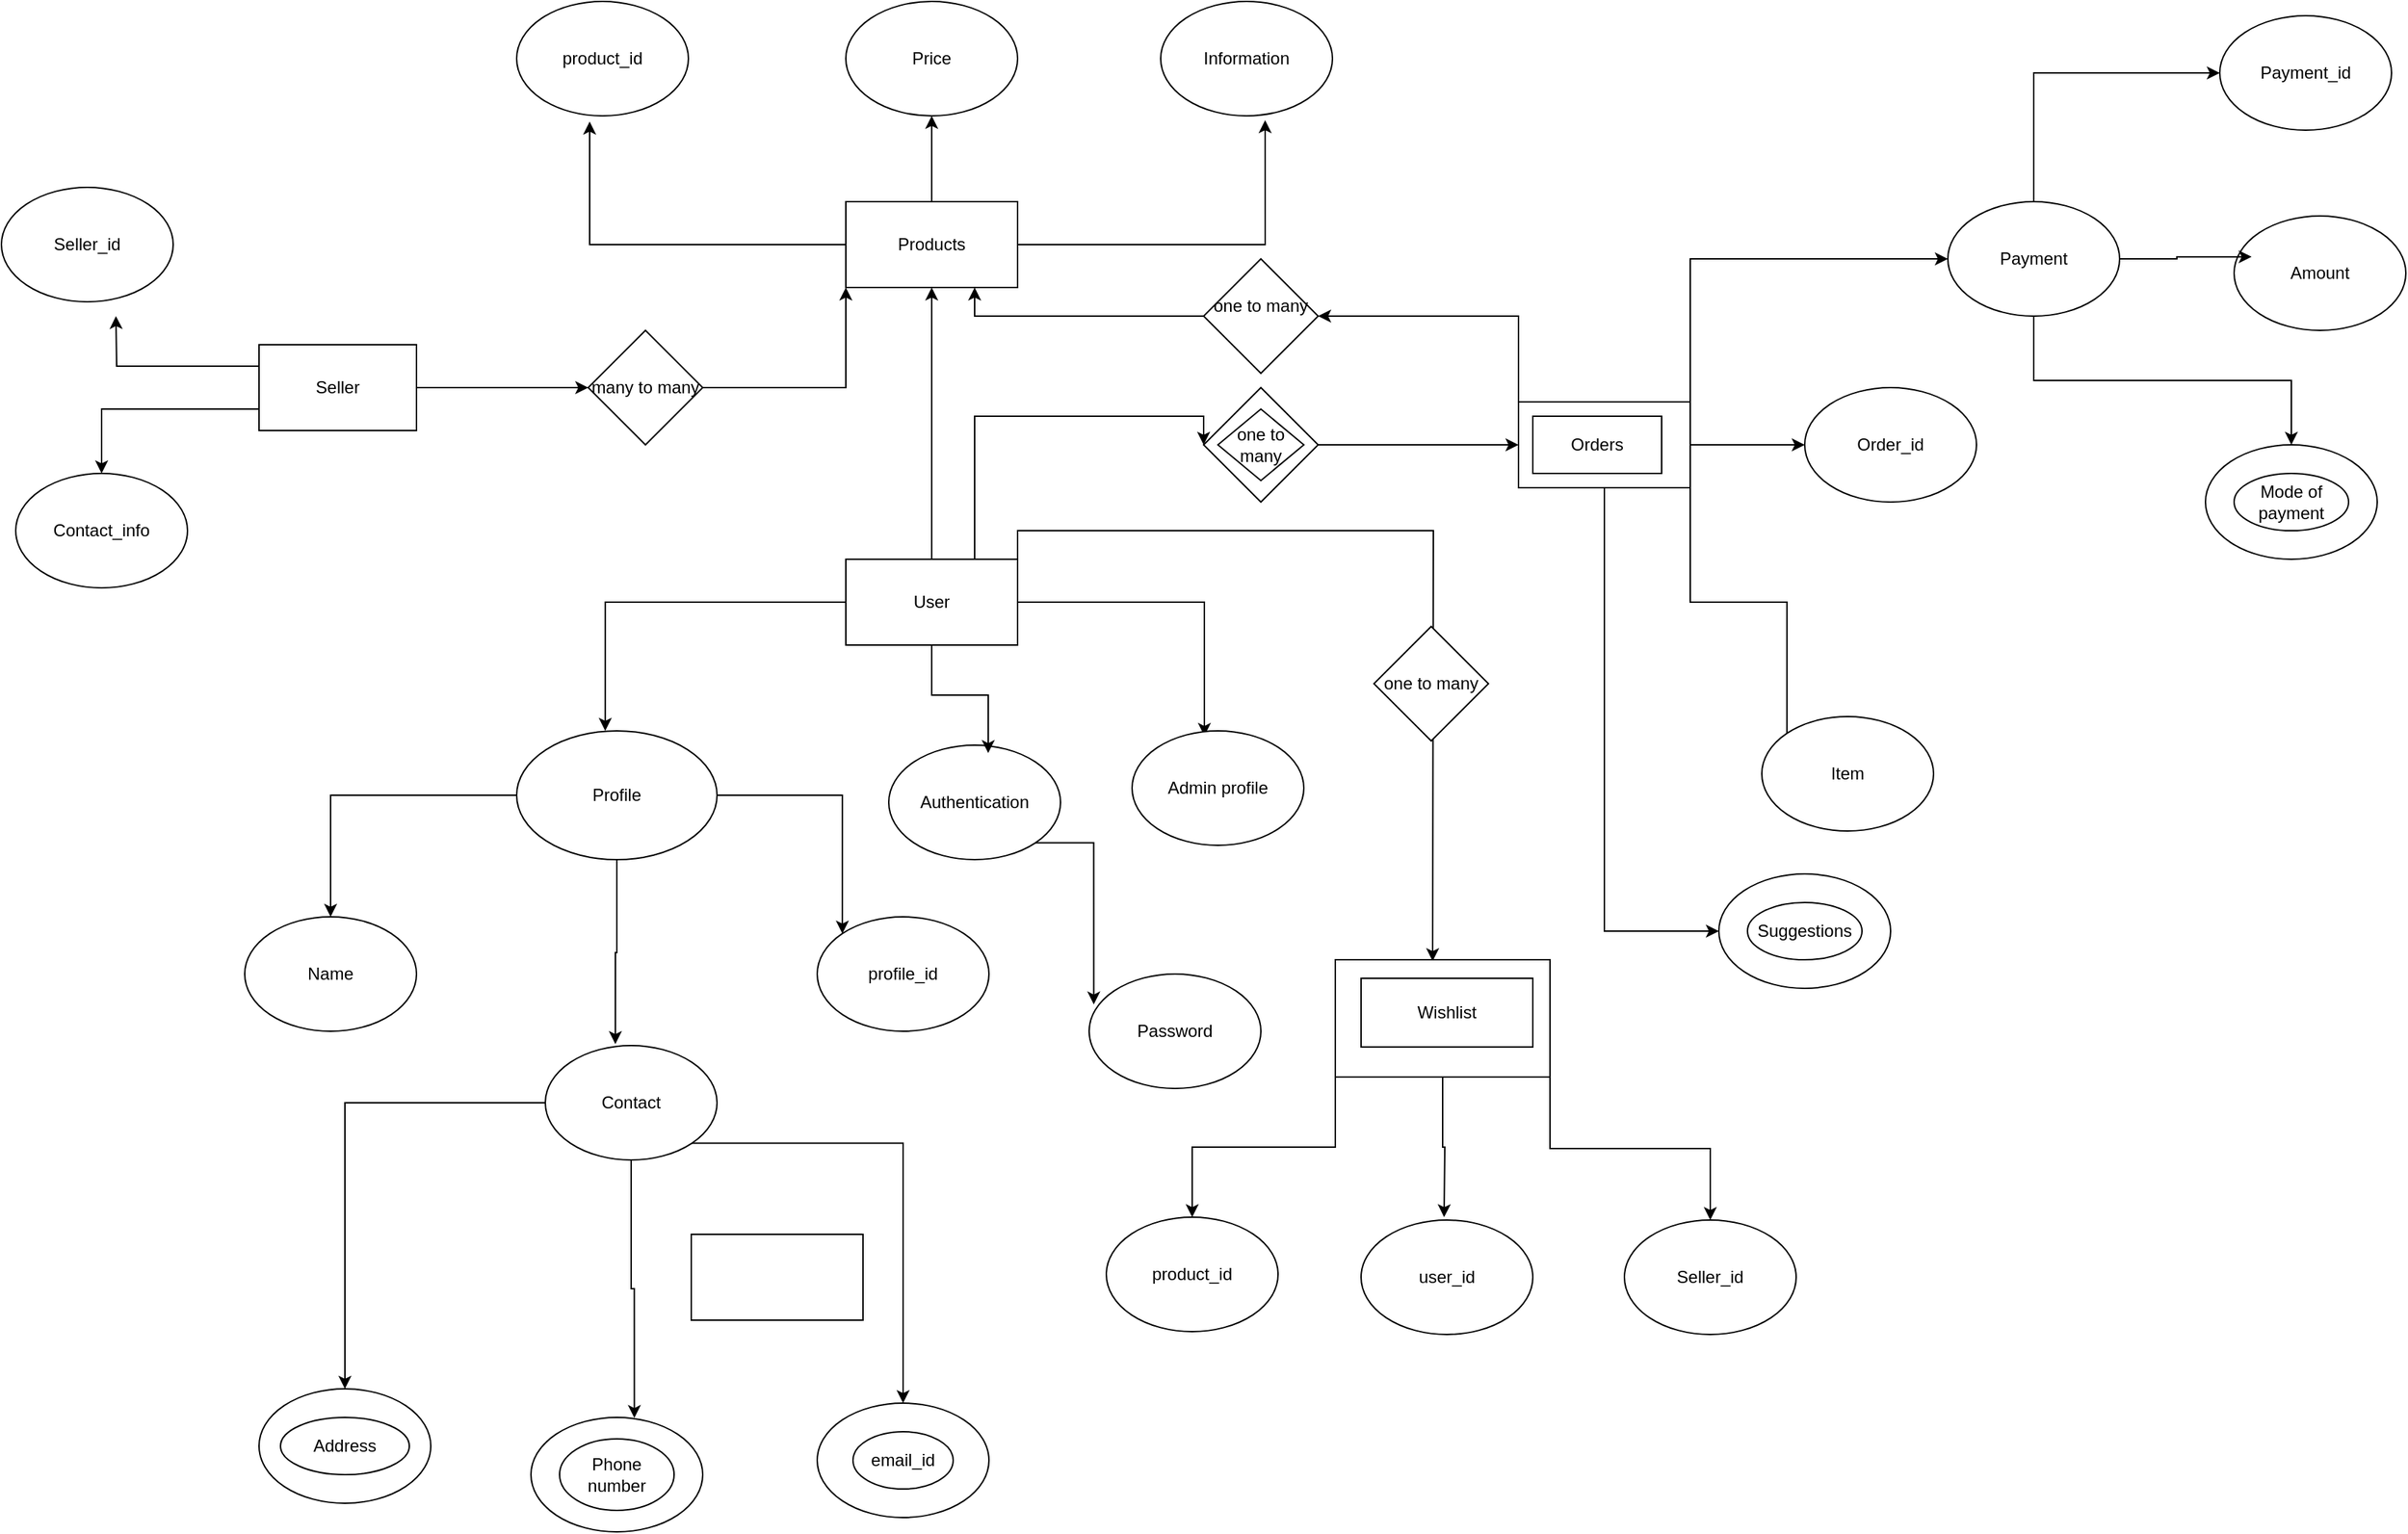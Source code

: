 <mxfile version="24.7.1" type="device">
  <diagram name="Page-1" id="owGFzKThW8cVhO2e2pYm">
    <mxGraphModel dx="2758" dy="2284" grid="0" gridSize="10" guides="1" tooltips="1" connect="1" arrows="1" fold="1" page="1" pageScale="1" pageWidth="850" pageHeight="1100" math="0" shadow="0">
      <root>
        <mxCell id="0" />
        <mxCell id="1" parent="0" />
        <mxCell id="tpX7xEVErLK_PkLkETVq-5" style="edgeStyle=orthogonalEdgeStyle;rounded=0;orthogonalLoop=1;jettySize=auto;html=1;entryX=0.442;entryY=0;entryDx=0;entryDy=0;entryPerimeter=0;" parent="1" source="tpX7xEVErLK_PkLkETVq-1" target="tpX7xEVErLK_PkLkETVq-2" edge="1">
          <mxGeometry relative="1" as="geometry">
            <mxPoint x="150" y="110" as="targetPoint" />
          </mxGeometry>
        </mxCell>
        <mxCell id="tpX7xEVErLK_PkLkETVq-7" style="edgeStyle=orthogonalEdgeStyle;rounded=0;orthogonalLoop=1;jettySize=auto;html=1;exitX=1;exitY=0.5;exitDx=0;exitDy=0;entryX=0.421;entryY=0.044;entryDx=0;entryDy=0;entryPerimeter=0;" parent="1" source="tpX7xEVErLK_PkLkETVq-1" target="tpX7xEVErLK_PkLkETVq-4" edge="1">
          <mxGeometry relative="1" as="geometry">
            <mxPoint x="640" y="110" as="targetPoint" />
          </mxGeometry>
        </mxCell>
        <mxCell id="tpX7xEVErLK_PkLkETVq-23" style="edgeStyle=orthogonalEdgeStyle;rounded=0;orthogonalLoop=1;jettySize=auto;html=1;exitX=0.5;exitY=0;exitDx=0;exitDy=0;entryX=0.5;entryY=1;entryDx=0;entryDy=0;" parent="1" source="tpX7xEVErLK_PkLkETVq-1" target="tpX7xEVErLK_PkLkETVq-12" edge="1">
          <mxGeometry relative="1" as="geometry" />
        </mxCell>
        <mxCell id="tpX7xEVErLK_PkLkETVq-25" style="edgeStyle=orthogonalEdgeStyle;rounded=0;orthogonalLoop=1;jettySize=auto;html=1;exitX=0.75;exitY=0;exitDx=0;exitDy=0;entryX=0;entryY=0.5;entryDx=0;entryDy=0;" parent="1" source="tpX7xEVErLK_PkLkETVq-32" target="tpX7xEVErLK_PkLkETVq-24" edge="1">
          <mxGeometry relative="1" as="geometry">
            <mxPoint x="440" y="70" as="targetPoint" />
            <Array as="points">
              <mxPoint x="653" y="80" />
            </Array>
          </mxGeometry>
        </mxCell>
        <mxCell id="32tMZFrnywZfzG7zDJy--73" style="edgeStyle=orthogonalEdgeStyle;rounded=0;orthogonalLoop=1;jettySize=auto;html=1;exitX=1;exitY=0;exitDx=0;exitDy=0;" edge="1" parent="1" source="tpX7xEVErLK_PkLkETVq-1">
          <mxGeometry relative="1" as="geometry">
            <mxPoint x="760" y="441" as="targetPoint" />
          </mxGeometry>
        </mxCell>
        <mxCell id="tpX7xEVErLK_PkLkETVq-1" value="User" style="rounded=0;whiteSpace=wrap;html=1;" parent="1" vertex="1">
          <mxGeometry x="350" y="160" width="120" height="60" as="geometry" />
        </mxCell>
        <mxCell id="tpX7xEVErLK_PkLkETVq-38" style="edgeStyle=orthogonalEdgeStyle;rounded=0;orthogonalLoop=1;jettySize=auto;html=1;exitX=0;exitY=0.5;exitDx=0;exitDy=0;entryX=0.5;entryY=0;entryDx=0;entryDy=0;" parent="1" source="tpX7xEVErLK_PkLkETVq-2" target="tpX7xEVErLK_PkLkETVq-36" edge="1">
          <mxGeometry relative="1" as="geometry">
            <mxPoint x="10" y="319.769" as="targetPoint" />
          </mxGeometry>
        </mxCell>
        <mxCell id="tpX7xEVErLK_PkLkETVq-41" style="edgeStyle=orthogonalEdgeStyle;rounded=0;orthogonalLoop=1;jettySize=auto;html=1;exitX=1;exitY=0.5;exitDx=0;exitDy=0;entryX=0;entryY=0;entryDx=0;entryDy=0;" parent="1" source="tpX7xEVErLK_PkLkETVq-2" target="tpX7xEVErLK_PkLkETVq-35" edge="1">
          <mxGeometry relative="1" as="geometry" />
        </mxCell>
        <mxCell id="tpX7xEVErLK_PkLkETVq-2" value="Profile" style="ellipse;whiteSpace=wrap;html=1;" parent="1" vertex="1">
          <mxGeometry x="120" y="280" width="140" height="90" as="geometry" />
        </mxCell>
        <mxCell id="tpX7xEVErLK_PkLkETVq-3" value="Authentication" style="ellipse;whiteSpace=wrap;html=1;" parent="1" vertex="1">
          <mxGeometry x="380" y="290" width="120" height="80" as="geometry" />
        </mxCell>
        <mxCell id="tpX7xEVErLK_PkLkETVq-4" value="Admin profile" style="ellipse;whiteSpace=wrap;html=1;" parent="1" vertex="1">
          <mxGeometry x="550" y="280" width="120" height="80" as="geometry" />
        </mxCell>
        <mxCell id="tpX7xEVErLK_PkLkETVq-6" style="edgeStyle=orthogonalEdgeStyle;rounded=0;orthogonalLoop=1;jettySize=auto;html=1;exitX=0.5;exitY=1;exitDx=0;exitDy=0;entryX=0.579;entryY=0.069;entryDx=0;entryDy=0;entryPerimeter=0;" parent="1" source="tpX7xEVErLK_PkLkETVq-1" target="tpX7xEVErLK_PkLkETVq-3" edge="1">
          <mxGeometry relative="1" as="geometry" />
        </mxCell>
        <mxCell id="tpX7xEVErLK_PkLkETVq-17" style="edgeStyle=orthogonalEdgeStyle;rounded=0;orthogonalLoop=1;jettySize=auto;html=1;exitX=1;exitY=0.5;exitDx=0;exitDy=0;entryX=0.608;entryY=1.038;entryDx=0;entryDy=0;entryPerimeter=0;" parent="1" source="tpX7xEVErLK_PkLkETVq-12" target="tpX7xEVErLK_PkLkETVq-16" edge="1">
          <mxGeometry relative="1" as="geometry">
            <mxPoint x="650" y="20" as="targetPoint" />
          </mxGeometry>
        </mxCell>
        <mxCell id="tpX7xEVErLK_PkLkETVq-18" style="edgeStyle=orthogonalEdgeStyle;rounded=0;orthogonalLoop=1;jettySize=auto;html=1;exitX=0;exitY=0.5;exitDx=0;exitDy=0;entryX=0.425;entryY=1.05;entryDx=0;entryDy=0;entryPerimeter=0;" parent="1" source="tpX7xEVErLK_PkLkETVq-12" target="tpX7xEVErLK_PkLkETVq-14" edge="1">
          <mxGeometry relative="1" as="geometry">
            <mxPoint x="160" y="20" as="targetPoint" />
          </mxGeometry>
        </mxCell>
        <mxCell id="tpX7xEVErLK_PkLkETVq-19" style="edgeStyle=orthogonalEdgeStyle;rounded=0;orthogonalLoop=1;jettySize=auto;html=1;exitX=0.5;exitY=0;exitDx=0;exitDy=0;entryX=0.5;entryY=1;entryDx=0;entryDy=0;" parent="1" source="tpX7xEVErLK_PkLkETVq-12" target="tpX7xEVErLK_PkLkETVq-15" edge="1">
          <mxGeometry relative="1" as="geometry" />
        </mxCell>
        <mxCell id="tpX7xEVErLK_PkLkETVq-12" value="Products" style="rounded=0;whiteSpace=wrap;html=1;" parent="1" vertex="1">
          <mxGeometry x="350" y="-90" width="120" height="60" as="geometry" />
        </mxCell>
        <mxCell id="tpX7xEVErLK_PkLkETVq-14" value="product_id" style="ellipse;whiteSpace=wrap;html=1;" parent="1" vertex="1">
          <mxGeometry x="120" y="-230" width="120" height="80" as="geometry" />
        </mxCell>
        <mxCell id="tpX7xEVErLK_PkLkETVq-15" value="Price" style="ellipse;whiteSpace=wrap;html=1;" parent="1" vertex="1">
          <mxGeometry x="350" y="-230" width="120" height="80" as="geometry" />
        </mxCell>
        <mxCell id="tpX7xEVErLK_PkLkETVq-16" value="Information" style="ellipse;whiteSpace=wrap;html=1;" parent="1" vertex="1">
          <mxGeometry x="570" y="-230" width="120" height="80" as="geometry" />
        </mxCell>
        <mxCell id="tpX7xEVErLK_PkLkETVq-30" style="edgeStyle=orthogonalEdgeStyle;rounded=0;orthogonalLoop=1;jettySize=auto;html=1;exitX=1;exitY=0.5;exitDx=0;exitDy=0;entryX=0;entryY=0.5;entryDx=0;entryDy=0;" parent="1" source="tpX7xEVErLK_PkLkETVq-24" target="tpX7xEVErLK_PkLkETVq-27" edge="1">
          <mxGeometry relative="1" as="geometry" />
        </mxCell>
        <mxCell id="tpX7xEVErLK_PkLkETVq-31" style="edgeStyle=orthogonalEdgeStyle;rounded=0;orthogonalLoop=1;jettySize=auto;html=1;exitX=0.5;exitY=1;exitDx=0;exitDy=0;entryX=0;entryY=0.5;entryDx=0;entryDy=0;" parent="1" source="tpX7xEVErLK_PkLkETVq-24" target="tpX7xEVErLK_PkLkETVq-28" edge="1">
          <mxGeometry relative="1" as="geometry">
            <mxPoint x="880" y="270" as="targetPoint" />
          </mxGeometry>
        </mxCell>
        <mxCell id="32tMZFrnywZfzG7zDJy--4" style="edgeStyle=orthogonalEdgeStyle;rounded=0;orthogonalLoop=1;jettySize=auto;html=1;exitX=1;exitY=1;exitDx=0;exitDy=0;entryX=0;entryY=1;entryDx=0;entryDy=0;" edge="1" parent="1" source="tpX7xEVErLK_PkLkETVq-24" target="32tMZFrnywZfzG7zDJy--3">
          <mxGeometry relative="1" as="geometry">
            <mxPoint x="940" y="270" as="targetPoint" />
          </mxGeometry>
        </mxCell>
        <mxCell id="32tMZFrnywZfzG7zDJy--11" style="edgeStyle=orthogonalEdgeStyle;rounded=0;orthogonalLoop=1;jettySize=auto;html=1;exitX=1;exitY=0;exitDx=0;exitDy=0;entryX=0;entryY=0.5;entryDx=0;entryDy=0;" edge="1" parent="1" source="tpX7xEVErLK_PkLkETVq-24" target="32tMZFrnywZfzG7zDJy--5">
          <mxGeometry relative="1" as="geometry">
            <mxPoint x="940.455" y="-40" as="targetPoint" />
          </mxGeometry>
        </mxCell>
        <mxCell id="32tMZFrnywZfzG7zDJy--37" style="edgeStyle=orthogonalEdgeStyle;rounded=0;orthogonalLoop=1;jettySize=auto;html=1;exitX=0;exitY=0;exitDx=0;exitDy=0;entryX=1;entryY=0.5;entryDx=0;entryDy=0;" edge="1" parent="1" source="tpX7xEVErLK_PkLkETVq-24" target="32tMZFrnywZfzG7zDJy--36">
          <mxGeometry relative="1" as="geometry">
            <mxPoint x="690" y="-60" as="targetPoint" />
          </mxGeometry>
        </mxCell>
        <mxCell id="tpX7xEVErLK_PkLkETVq-24" value="Orders" style="rounded=0;whiteSpace=wrap;html=1;" parent="1" vertex="1">
          <mxGeometry x="820" y="50" width="120" height="60" as="geometry" />
        </mxCell>
        <mxCell id="tpX7xEVErLK_PkLkETVq-27" value="Order_id" style="ellipse;whiteSpace=wrap;html=1;" parent="1" vertex="1">
          <mxGeometry x="1020" y="40" width="120" height="80" as="geometry" />
        </mxCell>
        <mxCell id="tpX7xEVErLK_PkLkETVq-28" value="" style="ellipse;whiteSpace=wrap;html=1;" parent="1" vertex="1">
          <mxGeometry x="960" y="380" width="120" height="80" as="geometry" />
        </mxCell>
        <mxCell id="tpX7xEVErLK_PkLkETVq-33" value="" style="edgeStyle=orthogonalEdgeStyle;rounded=0;orthogonalLoop=1;jettySize=auto;html=1;exitX=0.75;exitY=0;exitDx=0;exitDy=0;entryX=0;entryY=0.5;entryDx=0;entryDy=0;" parent="1" source="tpX7xEVErLK_PkLkETVq-1" target="tpX7xEVErLK_PkLkETVq-32" edge="1">
          <mxGeometry relative="1" as="geometry">
            <mxPoint x="820" y="80" as="targetPoint" />
            <mxPoint x="440" y="160" as="sourcePoint" />
            <Array as="points">
              <mxPoint x="440" y="60" />
              <mxPoint x="600" y="60" />
            </Array>
          </mxGeometry>
        </mxCell>
        <mxCell id="tpX7xEVErLK_PkLkETVq-32" value="" style="rhombus;whiteSpace=wrap;html=1;" parent="1" vertex="1">
          <mxGeometry x="600" y="40" width="80" height="80" as="geometry" />
        </mxCell>
        <mxCell id="32tMZFrnywZfzG7zDJy--29" style="edgeStyle=orthogonalEdgeStyle;rounded=0;orthogonalLoop=1;jettySize=auto;html=1;exitX=1;exitY=1;exitDx=0;exitDy=0;entryX=0.5;entryY=0;entryDx=0;entryDy=0;" edge="1" parent="1" source="tpX7xEVErLK_PkLkETVq-34" target="32tMZFrnywZfzG7zDJy--21">
          <mxGeometry relative="1" as="geometry" />
        </mxCell>
        <mxCell id="32tMZFrnywZfzG7zDJy--30" style="edgeStyle=orthogonalEdgeStyle;rounded=0;orthogonalLoop=1;jettySize=auto;html=1;exitX=0;exitY=0.5;exitDx=0;exitDy=0;entryX=0.5;entryY=0;entryDx=0;entryDy=0;" edge="1" parent="1" source="tpX7xEVErLK_PkLkETVq-34" target="32tMZFrnywZfzG7zDJy--19">
          <mxGeometry relative="1" as="geometry" />
        </mxCell>
        <mxCell id="tpX7xEVErLK_PkLkETVq-34" value="Contact" style="ellipse;whiteSpace=wrap;html=1;" parent="1" vertex="1">
          <mxGeometry x="140" y="500" width="120" height="80" as="geometry" />
        </mxCell>
        <mxCell id="tpX7xEVErLK_PkLkETVq-35" value="profile_id" style="ellipse;whiteSpace=wrap;html=1;" parent="1" vertex="1">
          <mxGeometry x="330" y="410" width="120" height="80" as="geometry" />
        </mxCell>
        <mxCell id="tpX7xEVErLK_PkLkETVq-36" value="Name" style="ellipse;whiteSpace=wrap;html=1;" parent="1" vertex="1">
          <mxGeometry x="-70" y="410" width="120" height="80" as="geometry" />
        </mxCell>
        <mxCell id="tpX7xEVErLK_PkLkETVq-40" style="edgeStyle=orthogonalEdgeStyle;rounded=0;orthogonalLoop=1;jettySize=auto;html=1;exitX=0.5;exitY=1;exitDx=0;exitDy=0;entryX=0.408;entryY=-0.013;entryDx=0;entryDy=0;entryPerimeter=0;" parent="1" source="tpX7xEVErLK_PkLkETVq-2" target="tpX7xEVErLK_PkLkETVq-34" edge="1">
          <mxGeometry relative="1" as="geometry" />
        </mxCell>
        <mxCell id="32tMZFrnywZfzG7zDJy--1" value="Password" style="ellipse;whiteSpace=wrap;html=1;" vertex="1" parent="1">
          <mxGeometry x="520" y="450" width="120" height="80" as="geometry" />
        </mxCell>
        <mxCell id="32tMZFrnywZfzG7zDJy--2" style="edgeStyle=orthogonalEdgeStyle;rounded=0;orthogonalLoop=1;jettySize=auto;html=1;exitX=1;exitY=1;exitDx=0;exitDy=0;entryX=0.027;entryY=0.266;entryDx=0;entryDy=0;entryPerimeter=0;" edge="1" parent="1" source="tpX7xEVErLK_PkLkETVq-3" target="32tMZFrnywZfzG7zDJy--1">
          <mxGeometry relative="1" as="geometry" />
        </mxCell>
        <mxCell id="32tMZFrnywZfzG7zDJy--3" value="Item" style="ellipse;whiteSpace=wrap;html=1;" vertex="1" parent="1">
          <mxGeometry x="990" y="270" width="120" height="80" as="geometry" />
        </mxCell>
        <mxCell id="32tMZFrnywZfzG7zDJy--16" style="edgeStyle=orthogonalEdgeStyle;rounded=0;orthogonalLoop=1;jettySize=auto;html=1;exitX=0.5;exitY=0;exitDx=0;exitDy=0;entryX=0;entryY=0.5;entryDx=0;entryDy=0;" edge="1" parent="1" source="32tMZFrnywZfzG7zDJy--5" target="32tMZFrnywZfzG7zDJy--12">
          <mxGeometry relative="1" as="geometry">
            <mxPoint x="1180.455" y="-180.0" as="targetPoint" />
          </mxGeometry>
        </mxCell>
        <mxCell id="32tMZFrnywZfzG7zDJy--18" style="edgeStyle=orthogonalEdgeStyle;rounded=0;orthogonalLoop=1;jettySize=auto;html=1;exitX=0.5;exitY=1;exitDx=0;exitDy=0;" edge="1" parent="1" source="32tMZFrnywZfzG7zDJy--5" target="32tMZFrnywZfzG7zDJy--14">
          <mxGeometry relative="1" as="geometry">
            <mxPoint x="1180.455" y="150" as="targetPoint" />
          </mxGeometry>
        </mxCell>
        <mxCell id="32tMZFrnywZfzG7zDJy--5" value="Payment" style="ellipse;whiteSpace=wrap;html=1;" vertex="1" parent="1">
          <mxGeometry x="1120" y="-90" width="120" height="80" as="geometry" />
        </mxCell>
        <mxCell id="32tMZFrnywZfzG7zDJy--12" value="Payment_id" style="ellipse;whiteSpace=wrap;html=1;" vertex="1" parent="1">
          <mxGeometry x="1310" y="-220" width="120" height="80" as="geometry" />
        </mxCell>
        <mxCell id="32tMZFrnywZfzG7zDJy--13" value="Amount" style="ellipse;whiteSpace=wrap;html=1;" vertex="1" parent="1">
          <mxGeometry x="1320" y="-80" width="120" height="80" as="geometry" />
        </mxCell>
        <mxCell id="32tMZFrnywZfzG7zDJy--14" value="" style="ellipse;whiteSpace=wrap;html=1;" vertex="1" parent="1">
          <mxGeometry x="1300" y="80" width="120" height="80" as="geometry" />
        </mxCell>
        <mxCell id="32tMZFrnywZfzG7zDJy--17" style="edgeStyle=orthogonalEdgeStyle;rounded=0;orthogonalLoop=1;jettySize=auto;html=1;exitX=1;exitY=0.5;exitDx=0;exitDy=0;entryX=0.102;entryY=0.357;entryDx=0;entryDy=0;entryPerimeter=0;" edge="1" parent="1" source="32tMZFrnywZfzG7zDJy--5" target="32tMZFrnywZfzG7zDJy--13">
          <mxGeometry relative="1" as="geometry" />
        </mxCell>
        <mxCell id="32tMZFrnywZfzG7zDJy--19" value="Address" style="ellipse;whiteSpace=wrap;html=1;" vertex="1" parent="1">
          <mxGeometry x="-60" y="740" width="120" height="80" as="geometry" />
        </mxCell>
        <mxCell id="32tMZFrnywZfzG7zDJy--20" value="Phone number" style="ellipse;whiteSpace=wrap;html=1;" vertex="1" parent="1">
          <mxGeometry x="130" y="760" width="120" height="80" as="geometry" />
        </mxCell>
        <mxCell id="32tMZFrnywZfzG7zDJy--21" value="email_id" style="ellipse;whiteSpace=wrap;html=1;" vertex="1" parent="1">
          <mxGeometry x="330" y="750" width="120" height="80" as="geometry" />
        </mxCell>
        <mxCell id="32tMZFrnywZfzG7zDJy--28" style="edgeStyle=orthogonalEdgeStyle;rounded=0;orthogonalLoop=1;jettySize=auto;html=1;exitX=0.5;exitY=1;exitDx=0;exitDy=0;entryX=0.602;entryY=0.005;entryDx=0;entryDy=0;entryPerimeter=0;" edge="1" parent="1" source="tpX7xEVErLK_PkLkETVq-34" target="32tMZFrnywZfzG7zDJy--20">
          <mxGeometry relative="1" as="geometry" />
        </mxCell>
        <mxCell id="32tMZFrnywZfzG7zDJy--38" style="edgeStyle=orthogonalEdgeStyle;rounded=0;orthogonalLoop=1;jettySize=auto;html=1;exitX=0;exitY=0.5;exitDx=0;exitDy=0;entryX=0.75;entryY=1;entryDx=0;entryDy=0;" edge="1" parent="1" source="32tMZFrnywZfzG7zDJy--36" target="tpX7xEVErLK_PkLkETVq-12">
          <mxGeometry relative="1" as="geometry">
            <mxPoint x="440" as="targetPoint" />
          </mxGeometry>
        </mxCell>
        <mxCell id="32tMZFrnywZfzG7zDJy--36" value="one to many&lt;div&gt;&lt;br&gt;&lt;/div&gt;" style="rhombus;whiteSpace=wrap;html=1;" vertex="1" parent="1">
          <mxGeometry x="600" y="-50" width="80" height="80" as="geometry" />
        </mxCell>
        <mxCell id="32tMZFrnywZfzG7zDJy--39" value="Address" style="ellipse;whiteSpace=wrap;html=1;" vertex="1" parent="1">
          <mxGeometry x="-45" y="760" width="90" height="40" as="geometry" />
        </mxCell>
        <mxCell id="32tMZFrnywZfzG7zDJy--41" value="Phone number" style="ellipse;whiteSpace=wrap;html=1;" vertex="1" parent="1">
          <mxGeometry x="150" y="775" width="80" height="50" as="geometry" />
        </mxCell>
        <mxCell id="32tMZFrnywZfzG7zDJy--42" value="email_id" style="ellipse;whiteSpace=wrap;html=1;" vertex="1" parent="1">
          <mxGeometry x="355" y="770" width="70" height="40" as="geometry" />
        </mxCell>
        <mxCell id="32tMZFrnywZfzG7zDJy--45" value="" style="rounded=0;whiteSpace=wrap;html=1;" vertex="1" parent="1">
          <mxGeometry x="820" y="50" width="120" height="60" as="geometry" />
        </mxCell>
        <mxCell id="32tMZFrnywZfzG7zDJy--46" value="Orders" style="rounded=0;whiteSpace=wrap;html=1;" vertex="1" parent="1">
          <mxGeometry x="830" y="60" width="90" height="40" as="geometry" />
        </mxCell>
        <mxCell id="32tMZFrnywZfzG7zDJy--48" style="edgeStyle=orthogonalEdgeStyle;rounded=0;orthogonalLoop=1;jettySize=auto;html=1;exitX=1;exitY=0.5;exitDx=0;exitDy=0;" edge="1" parent="1" source="32tMZFrnywZfzG7zDJy--47" target="32tMZFrnywZfzG7zDJy--49">
          <mxGeometry relative="1" as="geometry">
            <mxPoint x="150" y="40.364" as="targetPoint" />
          </mxGeometry>
        </mxCell>
        <mxCell id="32tMZFrnywZfzG7zDJy--53" style="edgeStyle=orthogonalEdgeStyle;rounded=0;orthogonalLoop=1;jettySize=auto;html=1;exitX=0;exitY=0.25;exitDx=0;exitDy=0;" edge="1" parent="1" source="32tMZFrnywZfzG7zDJy--47">
          <mxGeometry relative="1" as="geometry">
            <mxPoint x="-160" y="-10" as="targetPoint" />
          </mxGeometry>
        </mxCell>
        <mxCell id="32tMZFrnywZfzG7zDJy--54" style="edgeStyle=orthogonalEdgeStyle;rounded=0;orthogonalLoop=1;jettySize=auto;html=1;exitX=0;exitY=0.75;exitDx=0;exitDy=0;entryX=0.5;entryY=0;entryDx=0;entryDy=0;" edge="1" parent="1" source="32tMZFrnywZfzG7zDJy--47" target="32tMZFrnywZfzG7zDJy--51">
          <mxGeometry relative="1" as="geometry" />
        </mxCell>
        <mxCell id="32tMZFrnywZfzG7zDJy--47" value="Seller" style="rounded=0;whiteSpace=wrap;html=1;" vertex="1" parent="1">
          <mxGeometry x="-60" y="10" width="110" height="60" as="geometry" />
        </mxCell>
        <mxCell id="32tMZFrnywZfzG7zDJy--50" style="edgeStyle=orthogonalEdgeStyle;rounded=0;orthogonalLoop=1;jettySize=auto;html=1;exitX=1;exitY=0.5;exitDx=0;exitDy=0;entryX=0;entryY=1;entryDx=0;entryDy=0;" edge="1" parent="1" source="32tMZFrnywZfzG7zDJy--49" target="tpX7xEVErLK_PkLkETVq-12">
          <mxGeometry relative="1" as="geometry">
            <mxPoint x="360" y="40.364" as="targetPoint" />
          </mxGeometry>
        </mxCell>
        <mxCell id="32tMZFrnywZfzG7zDJy--49" value="many to many" style="rhombus;whiteSpace=wrap;html=1;" vertex="1" parent="1">
          <mxGeometry x="170" y="0.004" width="80" height="80" as="geometry" />
        </mxCell>
        <mxCell id="32tMZFrnywZfzG7zDJy--51" value="Contact_info" style="ellipse;whiteSpace=wrap;html=1;" vertex="1" parent="1">
          <mxGeometry x="-230" y="100" width="120" height="80" as="geometry" />
        </mxCell>
        <mxCell id="32tMZFrnywZfzG7zDJy--52" value="Seller_id" style="ellipse;whiteSpace=wrap;html=1;" vertex="1" parent="1">
          <mxGeometry x="-240" y="-100" width="120" height="80" as="geometry" />
        </mxCell>
        <mxCell id="32tMZFrnywZfzG7zDJy--56" value="Mode of payment" style="ellipse;whiteSpace=wrap;html=1;" vertex="1" parent="1">
          <mxGeometry x="1320" y="100" width="80" height="40" as="geometry" />
        </mxCell>
        <mxCell id="32tMZFrnywZfzG7zDJy--58" value="Suggestions" style="ellipse;whiteSpace=wrap;html=1;" vertex="1" parent="1">
          <mxGeometry x="980" y="400" width="80" height="40" as="geometry" />
        </mxCell>
        <mxCell id="32tMZFrnywZfzG7zDJy--59" value="one to many" style="rhombus;whiteSpace=wrap;html=1;" vertex="1" parent="1">
          <mxGeometry x="610" y="55" width="60" height="50" as="geometry" />
        </mxCell>
        <mxCell id="32tMZFrnywZfzG7zDJy--70" value="Wishlist" style="rounded=0;whiteSpace=wrap;html=1;" vertex="1" parent="1">
          <mxGeometry x="710" y="453" width="120" height="60" as="geometry" />
        </mxCell>
        <mxCell id="32tMZFrnywZfzG7zDJy--74" value="" style="rounded=0;whiteSpace=wrap;html=1;" vertex="1" parent="1">
          <mxGeometry x="242" y="632" width="120" height="60" as="geometry" />
        </mxCell>
        <mxCell id="32tMZFrnywZfzG7zDJy--82" style="edgeStyle=orthogonalEdgeStyle;rounded=0;orthogonalLoop=1;jettySize=auto;html=1;exitX=0;exitY=1;exitDx=0;exitDy=0;entryX=0.5;entryY=0;entryDx=0;entryDy=0;" edge="1" parent="1" source="32tMZFrnywZfzG7zDJy--75" target="32tMZFrnywZfzG7zDJy--79">
          <mxGeometry relative="1" as="geometry" />
        </mxCell>
        <mxCell id="32tMZFrnywZfzG7zDJy--85" style="edgeStyle=orthogonalEdgeStyle;rounded=0;orthogonalLoop=1;jettySize=auto;html=1;exitX=0.5;exitY=1;exitDx=0;exitDy=0;" edge="1" parent="1" source="32tMZFrnywZfzG7zDJy--75">
          <mxGeometry relative="1" as="geometry">
            <mxPoint x="768" y="620" as="targetPoint" />
          </mxGeometry>
        </mxCell>
        <mxCell id="32tMZFrnywZfzG7zDJy--86" style="edgeStyle=orthogonalEdgeStyle;rounded=0;orthogonalLoop=1;jettySize=auto;html=1;exitX=1;exitY=1;exitDx=0;exitDy=0;entryX=0.5;entryY=0;entryDx=0;entryDy=0;" edge="1" parent="1" source="32tMZFrnywZfzG7zDJy--75" target="32tMZFrnywZfzG7zDJy--81">
          <mxGeometry relative="1" as="geometry" />
        </mxCell>
        <mxCell id="32tMZFrnywZfzG7zDJy--75" value="" style="rounded=0;whiteSpace=wrap;html=1;" vertex="1" parent="1">
          <mxGeometry x="692" y="440" width="150" height="82" as="geometry" />
        </mxCell>
        <mxCell id="32tMZFrnywZfzG7zDJy--76" value="" style="rounded=0;whiteSpace=wrap;html=1;" vertex="1" parent="1">
          <mxGeometry x="242" y="632" width="120" height="60" as="geometry" />
        </mxCell>
        <mxCell id="32tMZFrnywZfzG7zDJy--77" value="Wishlist" style="rounded=0;whiteSpace=wrap;html=1;" vertex="1" parent="1">
          <mxGeometry x="710" y="453" width="120" height="48" as="geometry" />
        </mxCell>
        <mxCell id="32tMZFrnywZfzG7zDJy--78" value="one to many" style="rhombus;whiteSpace=wrap;html=1;" vertex="1" parent="1">
          <mxGeometry x="719" y="207" width="80" height="80" as="geometry" />
        </mxCell>
        <mxCell id="32tMZFrnywZfzG7zDJy--79" value="product_id" style="ellipse;whiteSpace=wrap;html=1;" vertex="1" parent="1">
          <mxGeometry x="532" y="620" width="120" height="80" as="geometry" />
        </mxCell>
        <mxCell id="32tMZFrnywZfzG7zDJy--80" value="user_id" style="ellipse;whiteSpace=wrap;html=1;" vertex="1" parent="1">
          <mxGeometry x="710" y="622" width="120" height="80" as="geometry" />
        </mxCell>
        <mxCell id="32tMZFrnywZfzG7zDJy--81" value="Seller_id" style="ellipse;whiteSpace=wrap;html=1;" vertex="1" parent="1">
          <mxGeometry x="894" y="622" width="120" height="80" as="geometry" />
        </mxCell>
      </root>
    </mxGraphModel>
  </diagram>
</mxfile>
